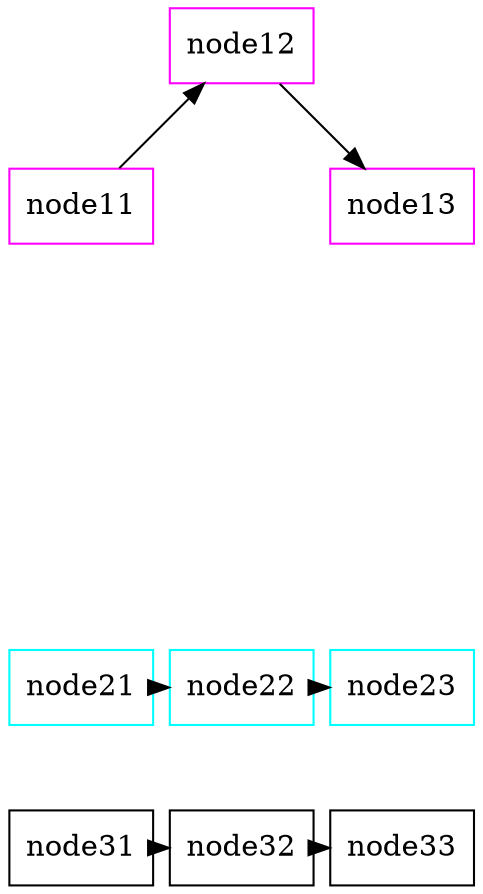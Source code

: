 digraph {
    // Especifica que usas el motor fdp
    graph [layout=fdp]

    // Espacios entre nodos
    node [shape=box width=0.5 height=0.5];

    // Definición de nodos con posiciones específicas
    node11 [pos="0,4!", color=magenta];
    node12 [pos="1,5!", color=magenta];
    node13 [pos="2,4!", color=magenta];
    
    node21 [pos="0,1!", color=cyan];
    node22 [pos="1,1!", color=cyan];
    node23 [pos="2,1!", color=cyan];

    node31 [pos="0,0!"];
    node32 [pos="1,0!"];
    node33 [pos="2,0!"];

    // Conexiones entre nodos horizontalmente
    node11 -> node12 -> node13;
    node21 -> node22 -> node23;
    node31 -> node32 -> node33;
    
    // Conexiones invisibles para mantener alineación
    node11 -> node21 -> node31 [style=invis];
    node12 -> node22 -> node32 [style=invis];
    node13 -> node23 -> node33 [style=invis];
}
